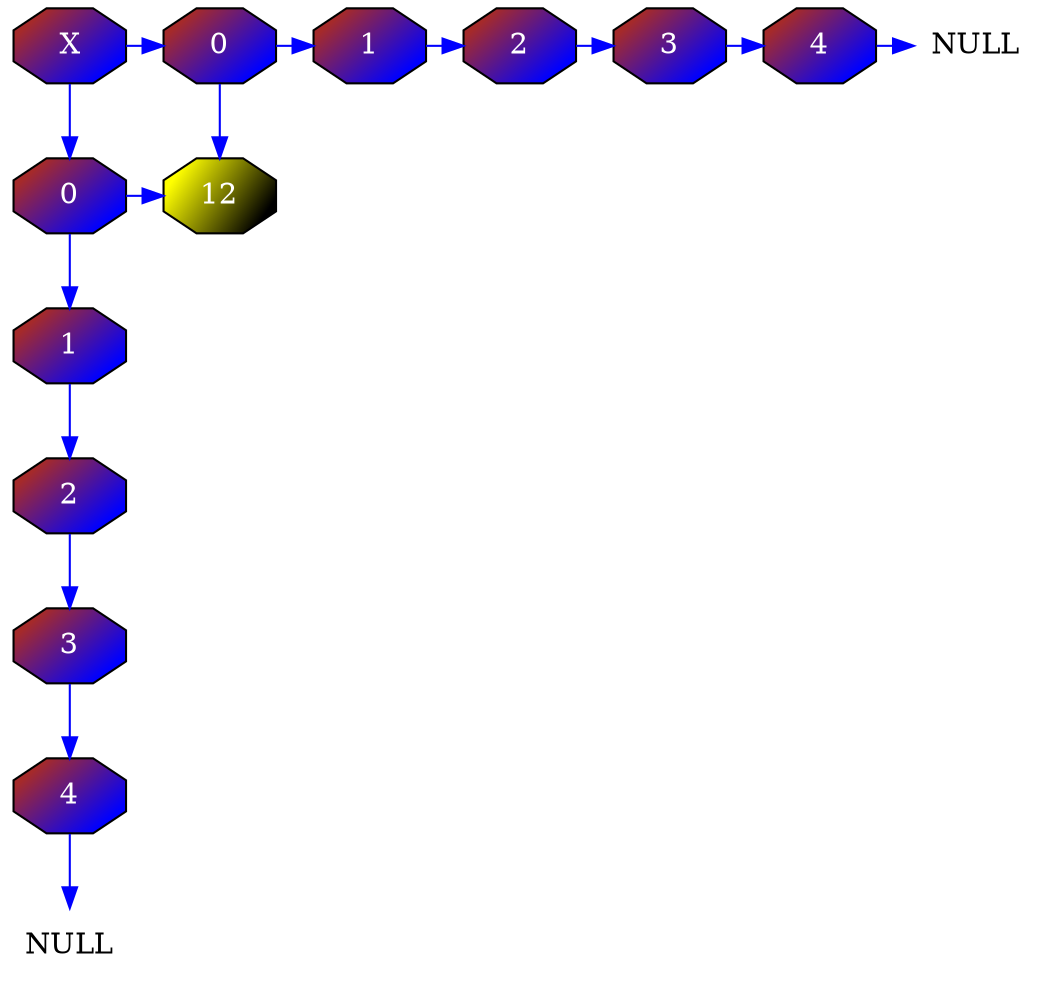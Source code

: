 digraph G{
	node[shape=octagon style=filled]
	edge[color= blue]
	subgraph M_Espar{
		label = "MATRIZ ESPARZA"
		raiz[label = "X",group=0, fontcolor=white,fillcolor="brown:blue",gradientangle="300"];
		edge[dir = "forward"]

		Fila0[label="0",group=0, fontcolor=white,fillcolor="brown:blue",gradientangle="300"];
		Fila1[label="1",group=0, fontcolor=white,fillcolor="brown:blue",gradientangle="300"];
		Fila2[label="2",group=0, fontcolor=white,fillcolor="brown:blue",gradientangle="300"];
		Fila3[label="3",group=0, fontcolor=white,fillcolor="brown:blue",gradientangle="300"];
		Fila4[label="4",group=0, fontcolor=white,fillcolor="brown:blue",gradientangle="300"];

		Fila0->Fila1;
		Fila1->Fila2;
		Fila2->Fila3;
		Fila3->Fila4;
		Fila4->Fila5;

		Columna0[fontcolor=white, label="0",group=0,fillcolor="brown:blue",gradientangle="300"];
		Columna1[fontcolor=white, label="1",group=1,fillcolor="brown:blue",gradientangle="300"];
		Columna2[fontcolor=white, label="2",group=2,fillcolor="brown:blue",gradientangle="300"];
		Columna3[fontcolor=white, label="3",group=3,fillcolor="brown:blue",gradientangle="300"];
		Columna4[fontcolor=white, label="4",group=4,fillcolor="brown:blue",gradientangle="300"];

		Columna0->Columna1;
		Columna1->Columna2;
		Columna2->Columna3;
		Columna3->Columna4;
		Columna4->Columna5;

		raiz->Fila0
		raiz->Columna0

		{rank=same;raiz;Columna0;Columna1;Columna2;Columna3;Columna4;Columna5;}

		nodo0_0[label="12",group=0,fillcolor="yellow:dark",fontcolor=white,gradientangle="315"]
		Fila0->nodo0_0;
		{rank=same;Fila0;nodo0_0}
		Columna0->nodo0_0;
		

		}
		Fila5[label="NULL" shape=none fillcolor=none];
		Columna5[label="NULL" shape=none fillcolor=none];
		//Fila5,Columna5 [shape=none fillcolor=none fontcolor=none]
}